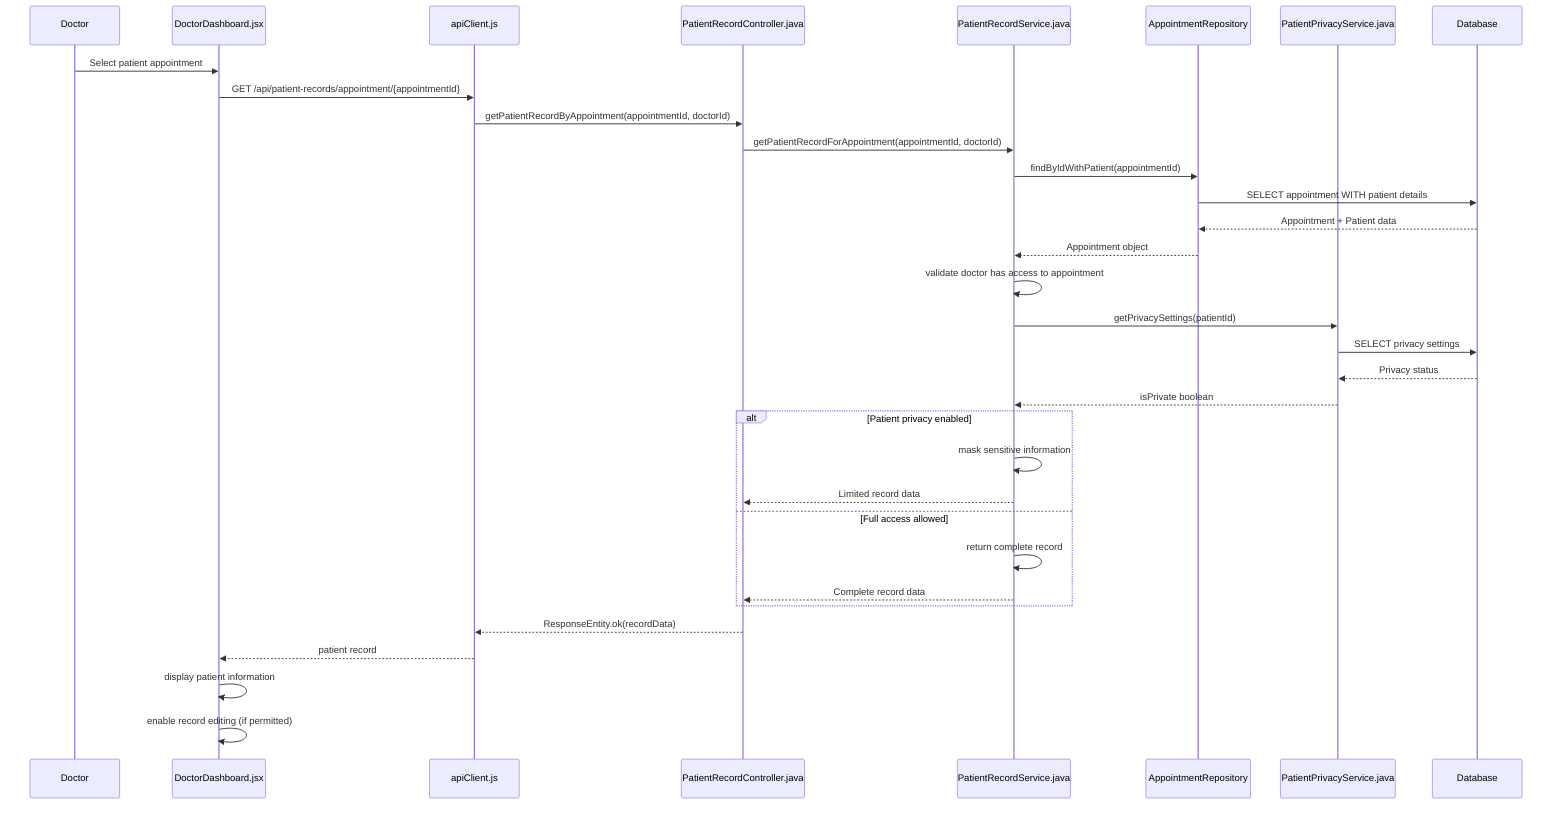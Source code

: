 sequenceDiagram
    participant D as Doctor
    participant DD as DoctorDashboard.jsx
    participant API as apiClient.js
    participant PRC as PatientRecordController.java
    participant PRCS as PatientRecordService.java
    participant AR as AppointmentRepository
    participant PPS as PatientPrivacyService.java
    participant DB as Database

    D->>DD: Select patient appointment
    DD->>API: GET /api/patient-records/appointment/{appointmentId}
    API->>PRC: getPatientRecordByAppointment(appointmentId, doctorId)
    PRC->>PRCS: getPatientRecordForAppointment(appointmentId, doctorId)
    
    PRCS->>AR: findByIdWithPatient(appointmentId)
    AR->>DB: SELECT appointment WITH patient details
    DB-->>AR: Appointment + Patient data
    AR-->>PRCS: Appointment object
    
    PRCS->>PRCS: validate doctor has access to appointment
    PRCS->>PPS: getPrivacySettings(patientId)
    PPS->>DB: SELECT privacy settings
    DB-->>PPS: Privacy status
    PPS-->>PRCS: isPrivate boolean
    
    alt Patient privacy enabled
        PRCS->>PRCS: mask sensitive information
        PRCS-->>PRC: Limited record data
    else Full access allowed
        PRCS->>PRCS: return complete record
        PRCS-->>PRC: Complete record data
    end
    
    PRC-->>API: ResponseEntity.ok(recordData)
    API-->>DD: patient record
    DD->>DD: display patient information
    DD->>DD: enable record editing (if permitted)